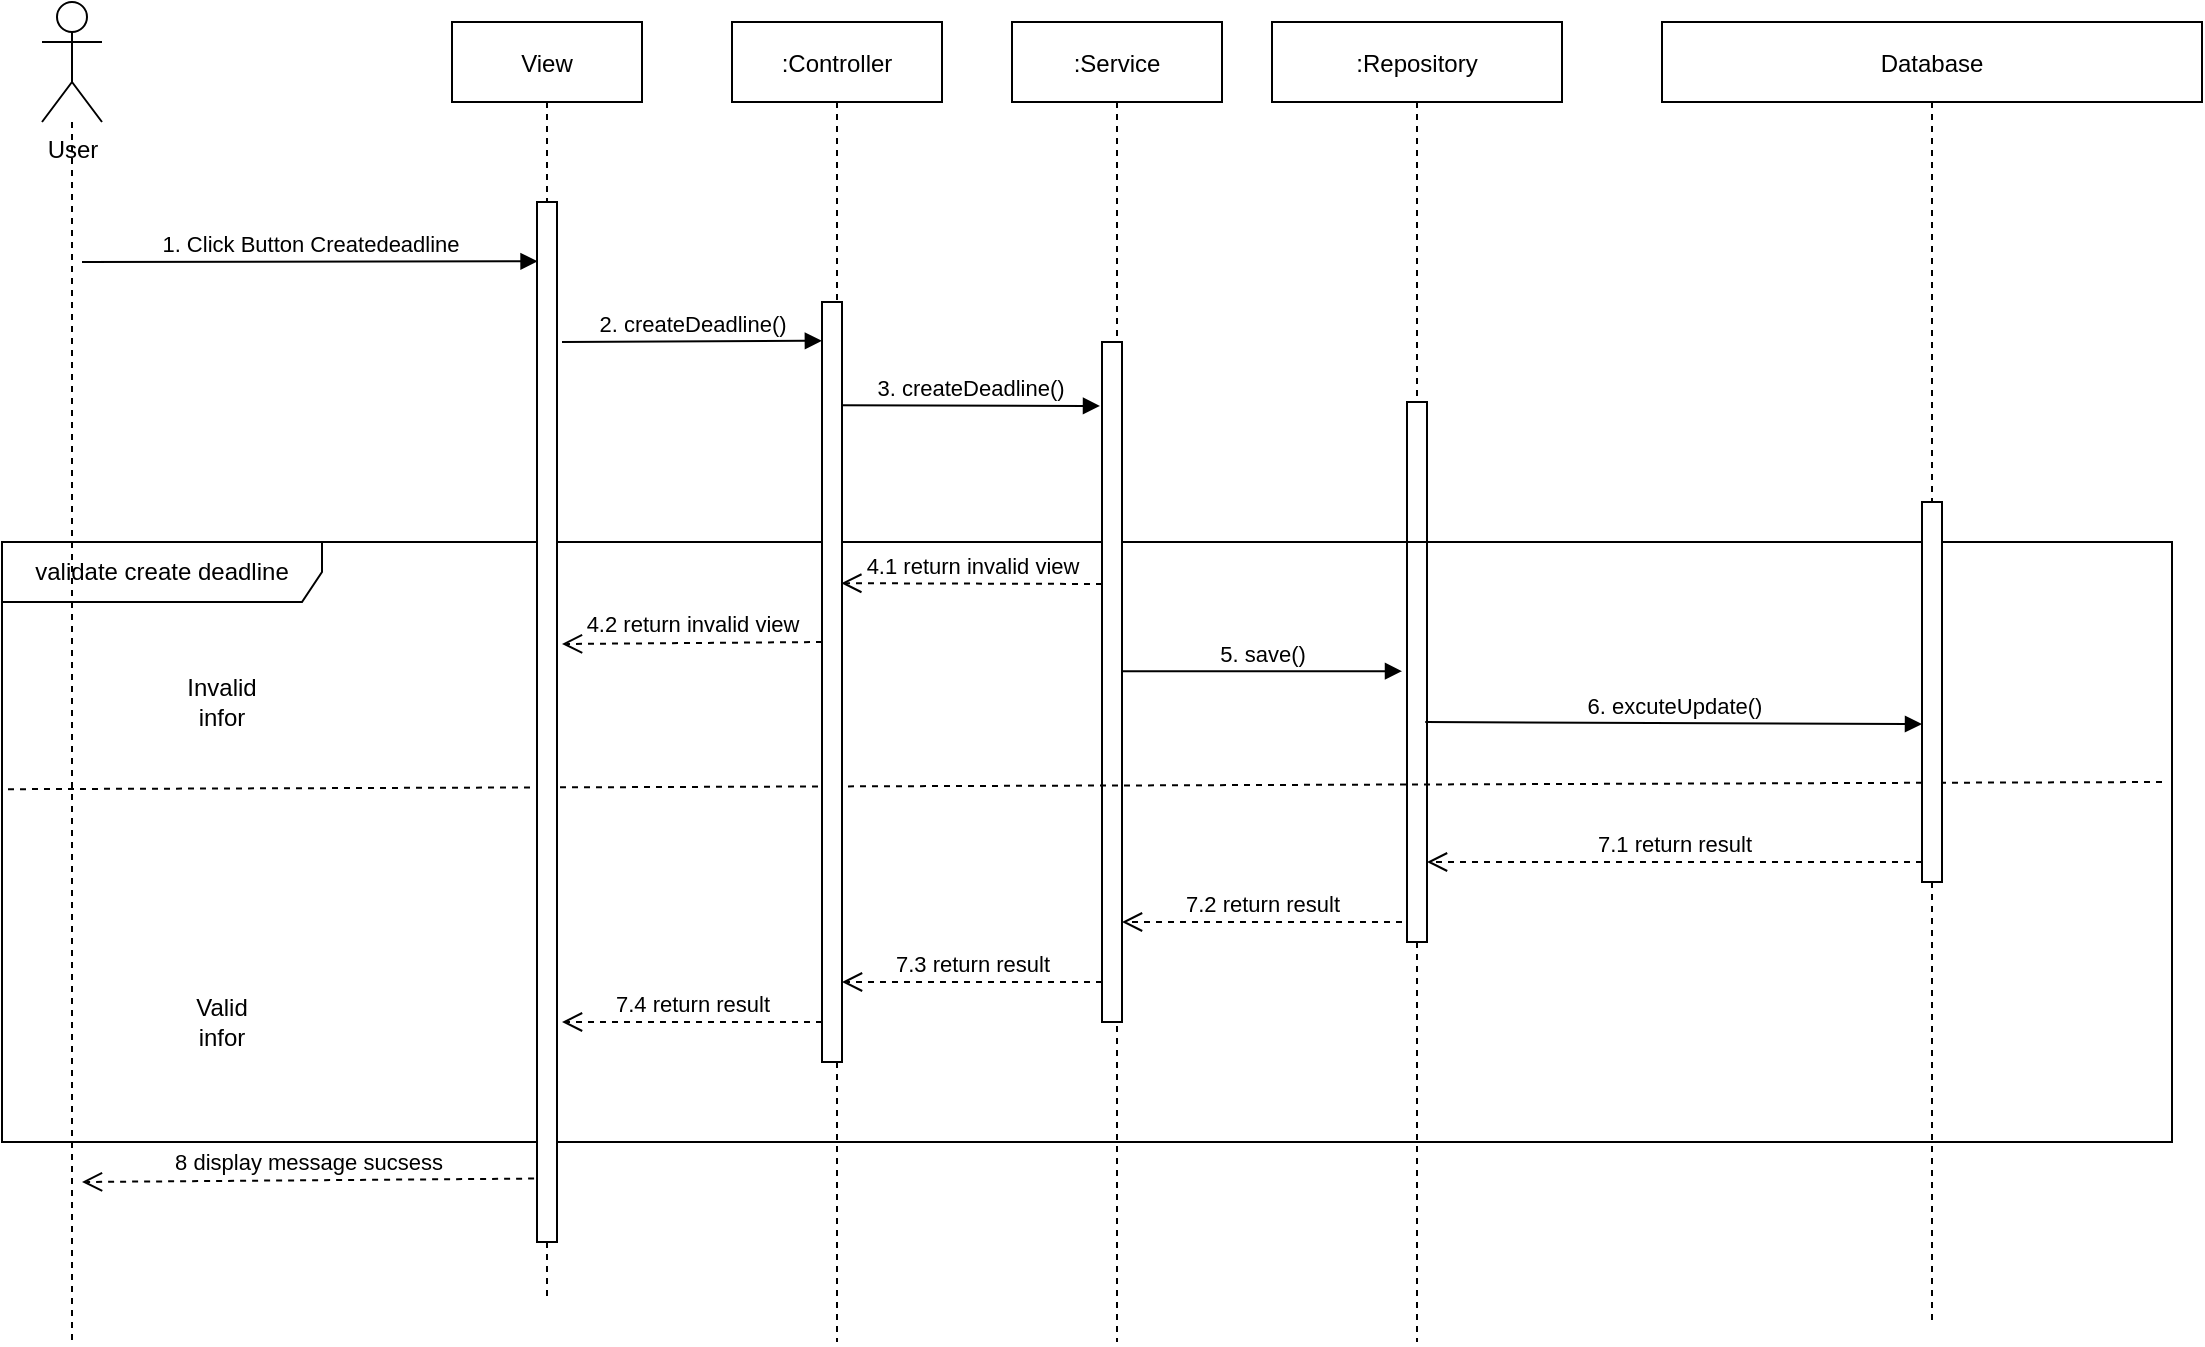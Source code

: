 <mxfile version="22.1.0" type="device">
  <diagram id="kgpKYQtTHZ0yAKxKKP6v" name="Page-1">
    <mxGraphModel dx="1332" dy="480" grid="1" gridSize="10" guides="1" tooltips="1" connect="1" arrows="1" fold="1" page="1" pageScale="1" pageWidth="850" pageHeight="1100" math="0" shadow="0">
      <root>
        <mxCell id="0" />
        <mxCell id="1" parent="0" />
        <mxCell id="1rYxMRe_m1wBD9LGmmaj-15" value=":Repository" style="shape=umlLifeline;perimeter=lifelinePerimeter;container=1;collapsible=0;recursiveResize=0;rounded=0;shadow=0;strokeWidth=1;movable=1;resizable=1;rotatable=1;deletable=1;editable=1;locked=0;connectable=1;" parent="1" vertex="1">
          <mxGeometry x="695" y="410" width="145" height="660" as="geometry" />
        </mxCell>
        <mxCell id="hJmJOb5RnIDIGOAp77hd-4" value="" style="html=1;points=[];perimeter=orthogonalPerimeter;" parent="1rYxMRe_m1wBD9LGmmaj-15" vertex="1">
          <mxGeometry x="67.5" y="190" width="10" height="270" as="geometry" />
        </mxCell>
        <mxCell id="hJmJOb5RnIDIGOAp77hd-28" value="7.2 return result" style="html=1;verticalAlign=bottom;endArrow=open;dashed=1;endSize=8;" parent="1rYxMRe_m1wBD9LGmmaj-15" edge="1">
          <mxGeometry relative="1" as="geometry">
            <mxPoint x="65" y="450" as="sourcePoint" />
            <mxPoint x="-75" y="450" as="targetPoint" />
          </mxGeometry>
        </mxCell>
        <mxCell id="hJmJOb5RnIDIGOAp77hd-17" value="validate create deadline" style="shape=umlFrame;whiteSpace=wrap;html=1;width=160;height=30;movable=1;resizable=1;rotatable=1;deletable=1;editable=1;locked=0;connectable=1;" parent="1rYxMRe_m1wBD9LGmmaj-15" vertex="1">
          <mxGeometry x="-635" y="260" width="1085" height="300" as="geometry" />
        </mxCell>
        <mxCell id="1rYxMRe_m1wBD9LGmmaj-14" value=":Service" style="shape=umlLifeline;perimeter=lifelinePerimeter;container=1;collapsible=0;recursiveResize=0;rounded=0;shadow=0;strokeWidth=1;" parent="1" vertex="1">
          <mxGeometry x="565" y="410" width="105" height="660" as="geometry" />
        </mxCell>
        <mxCell id="hJmJOb5RnIDIGOAp77hd-3" value="" style="html=1;points=[];perimeter=orthogonalPerimeter;" parent="1rYxMRe_m1wBD9LGmmaj-14" vertex="1">
          <mxGeometry x="45" y="160" width="10" height="340" as="geometry" />
        </mxCell>
        <mxCell id="hJmJOb5RnIDIGOAp77hd-26" value="" style="endArrow=none;dashed=1;html=1;rounded=0;entryX=0.001;entryY=0.412;entryDx=0;entryDy=0;entryPerimeter=0;" parent="1rYxMRe_m1wBD9LGmmaj-14" target="hJmJOb5RnIDIGOAp77hd-17" edge="1">
          <mxGeometry width="50" height="50" relative="1" as="geometry">
            <mxPoint x="575" y="380" as="sourcePoint" />
            <mxPoint x="-505" y="380" as="targetPoint" />
          </mxGeometry>
        </mxCell>
        <mxCell id="hJmJOb5RnIDIGOAp77hd-30" value="7.3 return result" style="html=1;verticalAlign=bottom;endArrow=open;dashed=1;endSize=8;" parent="1rYxMRe_m1wBD9LGmmaj-14" edge="1">
          <mxGeometry relative="1" as="geometry">
            <mxPoint x="45" y="480" as="sourcePoint" />
            <mxPoint x="-85" y="480" as="targetPoint" />
          </mxGeometry>
        </mxCell>
        <mxCell id="hJmJOb5RnIDIGOAp77hd-31" value="7.4 return&amp;nbsp;result" style="html=1;verticalAlign=bottom;endArrow=open;dashed=1;endSize=8;" parent="1rYxMRe_m1wBD9LGmmaj-14" edge="1">
          <mxGeometry relative="1" as="geometry">
            <mxPoint x="-95" y="500" as="sourcePoint" />
            <mxPoint x="-225" y="500" as="targetPoint" />
          </mxGeometry>
        </mxCell>
        <mxCell id="1rYxMRe_m1wBD9LGmmaj-11" style="edgeStyle=orthogonalEdgeStyle;rounded=0;orthogonalLoop=1;jettySize=auto;html=1;dashed=1;endArrow=none;endFill=0;" parent="1" source="1rYxMRe_m1wBD9LGmmaj-10" edge="1">
          <mxGeometry relative="1" as="geometry">
            <mxPoint x="95" y="1070" as="targetPoint" />
          </mxGeometry>
        </mxCell>
        <mxCell id="1rYxMRe_m1wBD9LGmmaj-10" value="User" style="shape=umlActor;verticalLabelPosition=bottom;verticalAlign=top;html=1;" parent="1" vertex="1">
          <mxGeometry x="80" y="400" width="30" height="60" as="geometry" />
        </mxCell>
        <mxCell id="1rYxMRe_m1wBD9LGmmaj-12" value="View" style="shape=umlLifeline;perimeter=lifelinePerimeter;container=1;collapsible=0;recursiveResize=0;rounded=0;shadow=0;strokeWidth=1;" parent="1" vertex="1">
          <mxGeometry x="285" y="410" width="95" height="640" as="geometry" />
        </mxCell>
        <mxCell id="v-QebPua1ZWwUlzsEAZD-3" value="" style="html=1;points=[];perimeter=orthogonalPerimeter;" parent="1rYxMRe_m1wBD9LGmmaj-12" vertex="1">
          <mxGeometry x="42.5" y="90" width="10" height="520" as="geometry" />
        </mxCell>
        <mxCell id="hJmJOb5RnIDIGOAp77hd-7" value="2. createDeadline()" style="html=1;verticalAlign=bottom;endArrow=block;entryX=-0.006;entryY=0.051;entryDx=0;entryDy=0;entryPerimeter=0;" parent="1rYxMRe_m1wBD9LGmmaj-12" target="hJmJOb5RnIDIGOAp77hd-2" edge="1">
          <mxGeometry width="80" relative="1" as="geometry">
            <mxPoint x="55" y="160" as="sourcePoint" />
            <mxPoint x="220" y="161" as="targetPoint" />
          </mxGeometry>
        </mxCell>
        <mxCell id="hJmJOb5RnIDIGOAp77hd-6" value="1. Click Button Createdeadline" style="html=1;verticalAlign=bottom;endArrow=block;entryX=0.027;entryY=0.057;entryDx=0;entryDy=0;entryPerimeter=0;" parent="1" target="v-QebPua1ZWwUlzsEAZD-3" edge="1">
          <mxGeometry width="80" relative="1" as="geometry">
            <mxPoint x="100" y="530" as="sourcePoint" />
            <mxPoint x="260" y="530" as="targetPoint" />
          </mxGeometry>
        </mxCell>
        <mxCell id="hJmJOb5RnIDIGOAp77hd-10" value="3. createDeadline()" style="html=1;verticalAlign=bottom;endArrow=block;entryX=-0.1;entryY=0.094;entryDx=0;entryDy=0;entryPerimeter=0;exitX=0.863;exitY=0.136;exitDx=0;exitDy=0;exitPerimeter=0;" parent="1" source="hJmJOb5RnIDIGOAp77hd-2" target="hJmJOb5RnIDIGOAp77hd-3" edge="1">
          <mxGeometry x="0.003" width="80" relative="1" as="geometry">
            <mxPoint x="440" y="600" as="sourcePoint" />
            <mxPoint x="575" y="600" as="targetPoint" />
            <mxPoint as="offset" />
          </mxGeometry>
        </mxCell>
        <mxCell id="hJmJOb5RnIDIGOAp77hd-23" value="Invalid infor" style="text;html=1;strokeColor=none;fillColor=none;align=center;verticalAlign=middle;whiteSpace=wrap;rounded=0;" parent="1" vertex="1">
          <mxGeometry x="150" y="740" width="40" height="20" as="geometry" />
        </mxCell>
        <mxCell id="1rYxMRe_m1wBD9LGmmaj-13" value=":Controller" style="shape=umlLifeline;perimeter=lifelinePerimeter;container=1;collapsible=0;recursiveResize=0;rounded=0;shadow=0;strokeWidth=1;" parent="1" vertex="1">
          <mxGeometry x="425" y="410" width="105" height="660" as="geometry" />
        </mxCell>
        <mxCell id="hJmJOb5RnIDIGOAp77hd-2" value="" style="html=1;points=[];perimeter=orthogonalPerimeter;" parent="1rYxMRe_m1wBD9LGmmaj-13" vertex="1">
          <mxGeometry x="45" y="140" width="10" height="380" as="geometry" />
        </mxCell>
        <mxCell id="hJmJOb5RnIDIGOAp77hd-20" value="4.1 return invalid view" style="html=1;verticalAlign=bottom;endArrow=open;dashed=1;endSize=8;entryX=0.965;entryY=0.37;entryDx=0;entryDy=0;entryPerimeter=0;" parent="1rYxMRe_m1wBD9LGmmaj-13" target="hJmJOb5RnIDIGOAp77hd-2" edge="1">
          <mxGeometry relative="1" as="geometry">
            <mxPoint x="185" y="281" as="sourcePoint" />
            <mxPoint x="60" y="280.43" as="targetPoint" />
          </mxGeometry>
        </mxCell>
        <mxCell id="hJmJOb5RnIDIGOAp77hd-21" value="4.2 return invalid view" style="html=1;verticalAlign=bottom;endArrow=open;dashed=1;endSize=8;exitX=-0.074;exitY=0.603;exitDx=0;exitDy=0;exitPerimeter=0;entryX=1.25;entryY=0.425;entryDx=0;entryDy=0;entryPerimeter=0;" parent="1rYxMRe_m1wBD9LGmmaj-13" target="v-QebPua1ZWwUlzsEAZD-3" edge="1">
          <mxGeometry relative="1" as="geometry">
            <mxPoint x="45" y="310.0" as="sourcePoint" />
            <mxPoint x="-84.26" y="310.86" as="targetPoint" />
          </mxGeometry>
        </mxCell>
        <mxCell id="1rYxMRe_m1wBD9LGmmaj-16" value="Database" style="shape=umlLifeline;perimeter=lifelinePerimeter;container=1;collapsible=0;recursiveResize=0;rounded=0;shadow=0;strokeWidth=1;" parent="1" vertex="1">
          <mxGeometry x="890" y="410" width="270" height="650" as="geometry" />
        </mxCell>
        <mxCell id="hJmJOb5RnIDIGOAp77hd-5" value="" style="html=1;points=[];perimeter=orthogonalPerimeter;" parent="1rYxMRe_m1wBD9LGmmaj-16" vertex="1">
          <mxGeometry x="130" y="240" width="10" height="190" as="geometry" />
        </mxCell>
        <mxCell id="hJmJOb5RnIDIGOAp77hd-27" value="7.1 return result" style="html=1;verticalAlign=bottom;endArrow=open;dashed=1;endSize=8;" parent="1rYxMRe_m1wBD9LGmmaj-16" edge="1">
          <mxGeometry relative="1" as="geometry">
            <mxPoint x="130" y="420" as="sourcePoint" />
            <mxPoint x="-117.5" y="420" as="targetPoint" />
          </mxGeometry>
        </mxCell>
        <mxCell id="hJmJOb5RnIDIGOAp77hd-16" value="6. excuteUpdate()" style="html=1;verticalAlign=bottom;endArrow=block;exitX=0.991;exitY=0.251;exitDx=0;exitDy=0;exitPerimeter=0;entryX=0.077;entryY=0.099;entryDx=0;entryDy=0;entryPerimeter=0;" parent="1rYxMRe_m1wBD9LGmmaj-16" edge="1">
          <mxGeometry x="0.003" width="80" relative="1" as="geometry">
            <mxPoint x="-118.36" y="350" as="sourcePoint" />
            <mxPoint x="130" y="351.04" as="targetPoint" />
            <mxPoint as="offset" />
          </mxGeometry>
        </mxCell>
        <mxCell id="hJmJOb5RnIDIGOAp77hd-32" value="8 display message sucsess" style="html=1;verticalAlign=bottom;endArrow=open;dashed=1;endSize=8;exitX=-0.145;exitY=0.939;exitDx=0;exitDy=0;exitPerimeter=0;" parent="1" source="v-QebPua1ZWwUlzsEAZD-3" edge="1">
          <mxGeometry relative="1" as="geometry">
            <mxPoint x="320" y="990" as="sourcePoint" />
            <mxPoint x="100" y="990" as="targetPoint" />
          </mxGeometry>
        </mxCell>
        <mxCell id="hJmJOb5RnIDIGOAp77hd-33" value="Valid infor" style="text;html=1;strokeColor=none;fillColor=none;align=center;verticalAlign=middle;whiteSpace=wrap;rounded=0;" parent="1" vertex="1">
          <mxGeometry x="150" y="900" width="40" height="20" as="geometry" />
        </mxCell>
        <mxCell id="hJmJOb5RnIDIGOAp77hd-15" value="5. save()" style="html=1;verticalAlign=bottom;endArrow=block;exitX=1.14;exitY=0.219;exitDx=0;exitDy=0;exitPerimeter=0;entryX=-0.25;entryY=0.148;entryDx=0;entryDy=0;entryPerimeter=0;" parent="1" edge="1">
          <mxGeometry x="0.003" width="80" relative="1" as="geometry">
            <mxPoint x="620.0" y="734.62" as="sourcePoint" />
            <mxPoint x="760" y="734.58" as="targetPoint" />
            <mxPoint as="offset" />
          </mxGeometry>
        </mxCell>
      </root>
    </mxGraphModel>
  </diagram>
</mxfile>
